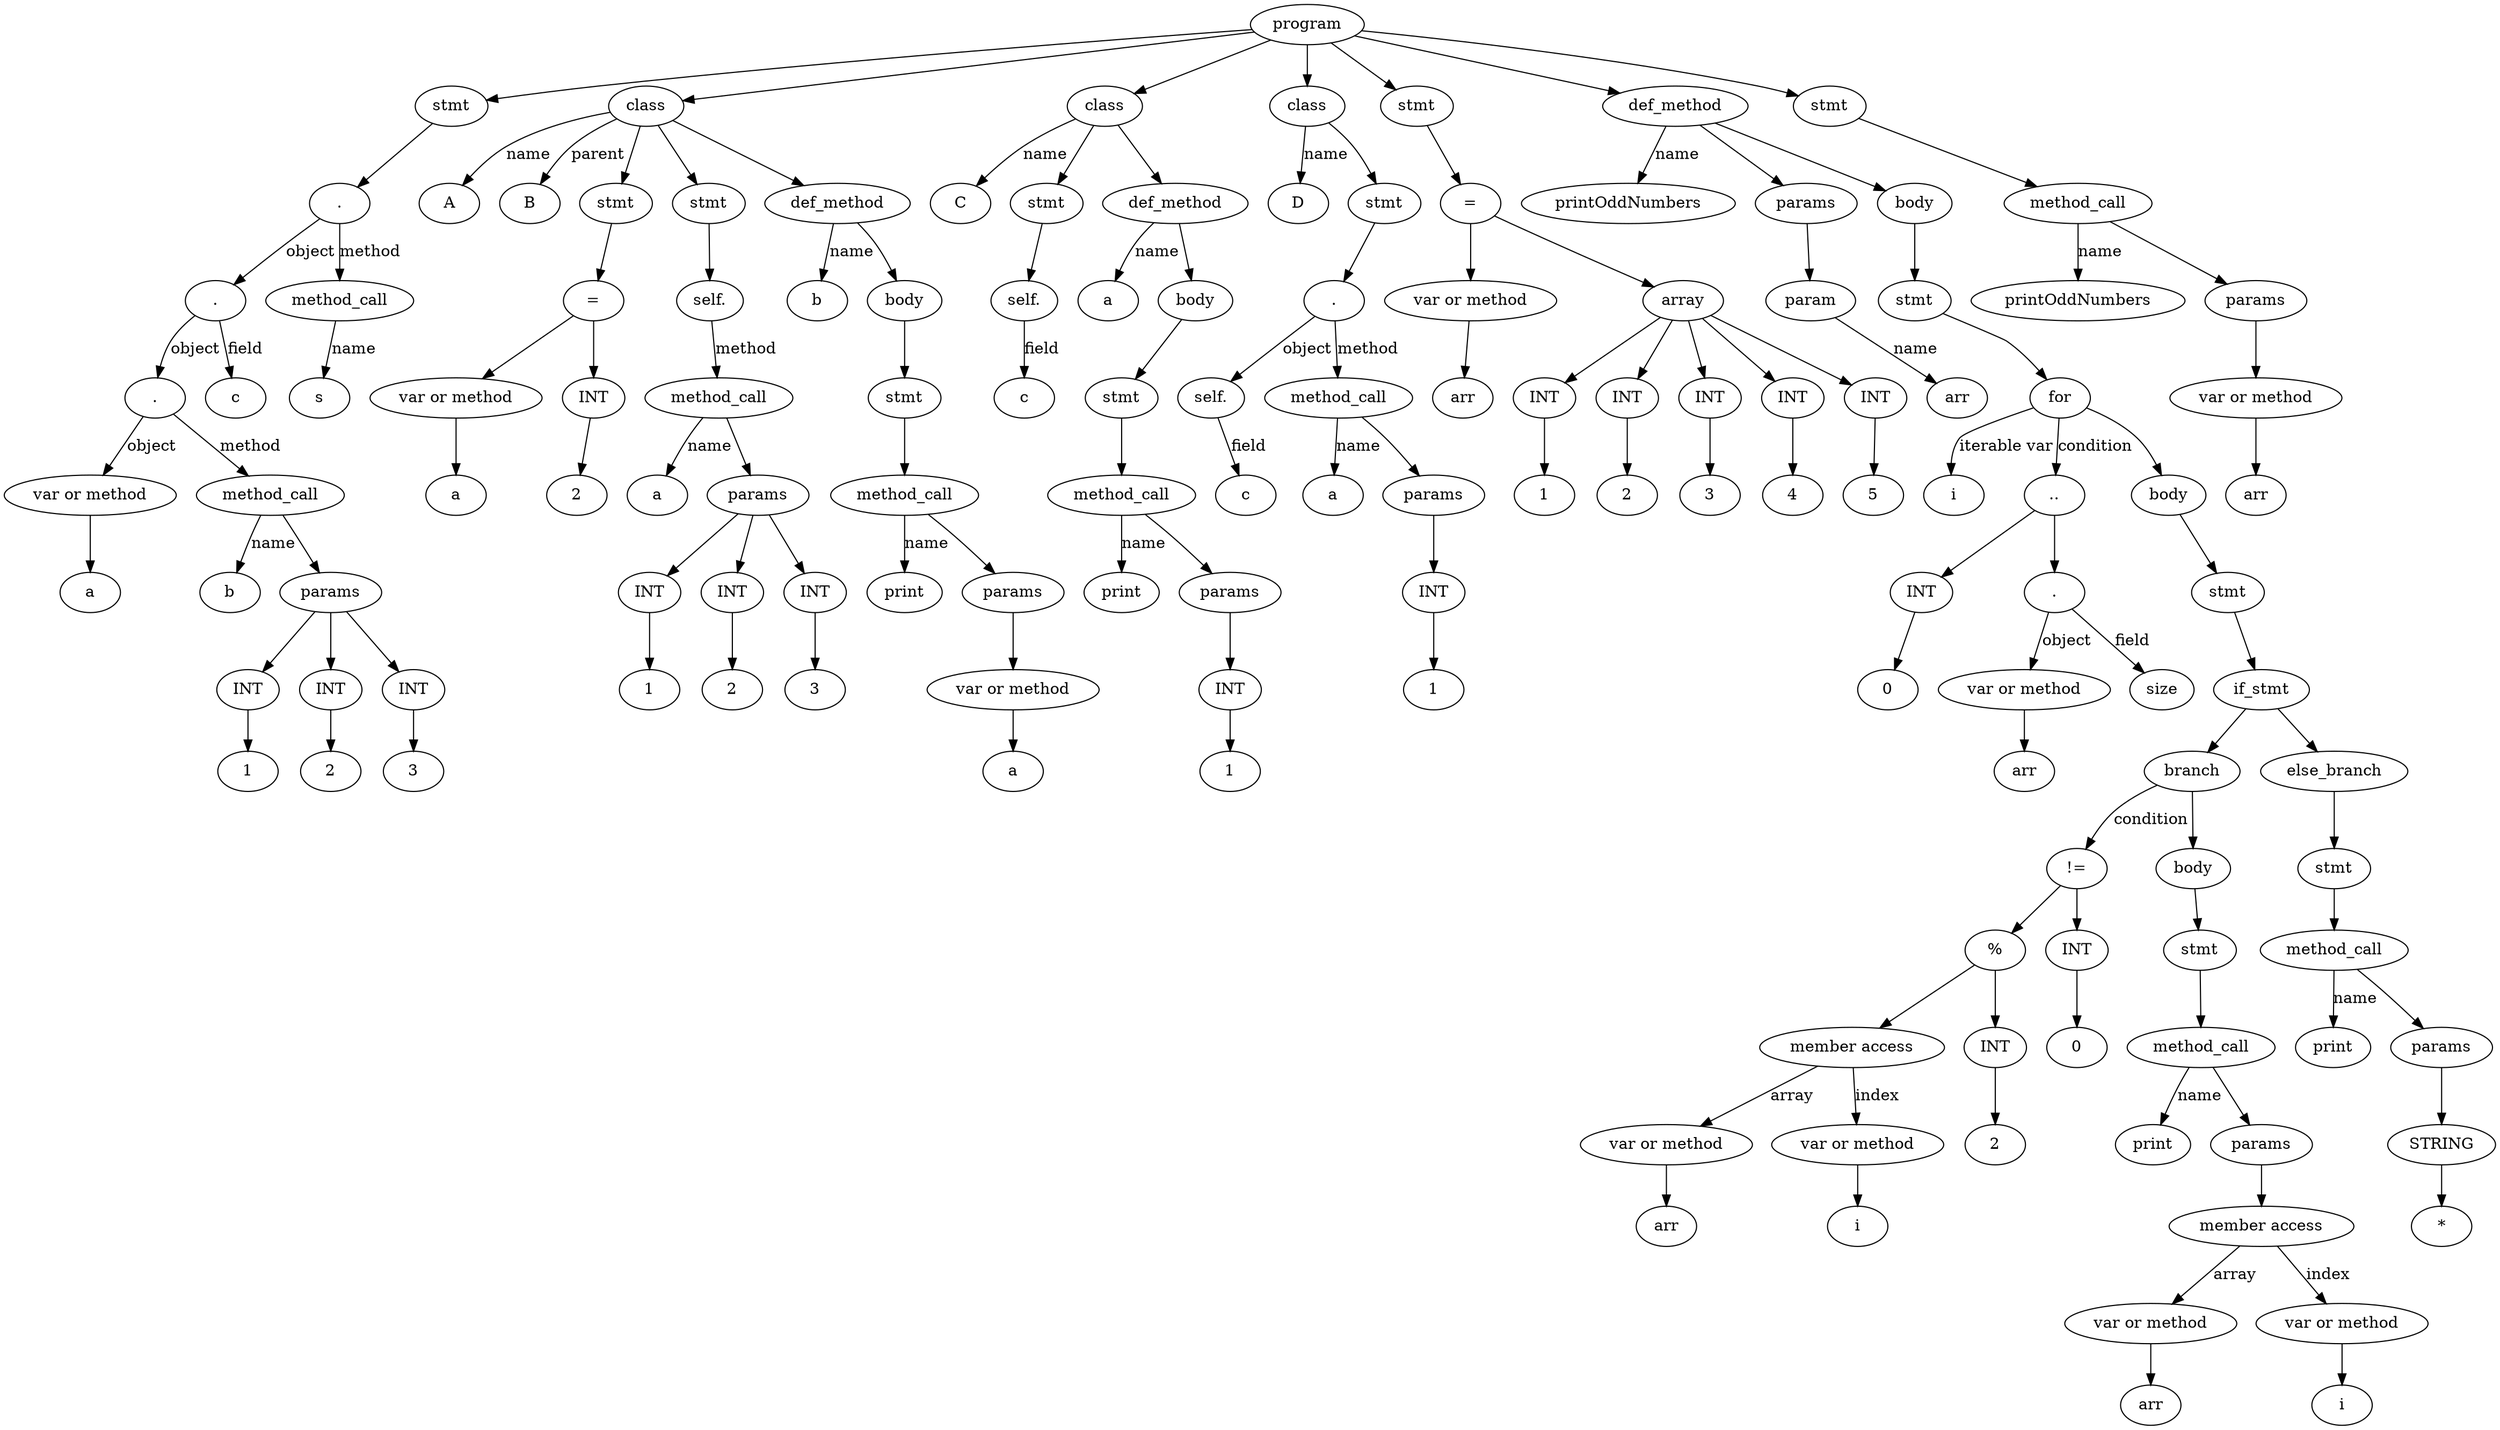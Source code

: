 digraph G {
Id01333E28 [label="program"]
Id01333258 [label="stmt"]
Id01333208 [label="."]Id01333438 [label="."]Id013331B8 [label="."]Id01333038 [label="var or method"]
IdVal01333038 [label="a"]
Id01333038->IdVal01333038
Id01333578 [label="method_call"]
IdMethodNameVal01333578 [label="b"]
Id01333578->IdMethodNameVal01333578 [label="name"]
Id01333108 [label="params"]
Id01333578->Id01333108
Id013330B8 [label="INT"]
IdVal013330B8 [label="1"]
Id013330B8->IdVal013330B8
Id01333108->Id013330B8
Id01333140 [label="INT"]
IdVal01333140 [label="2"]
Id01333140->IdVal01333140
Id01333108->Id01333140
Id01333848 [label="INT"]
IdVal01333848 [label="3"]
Id01333848->IdVal01333848
Id01333108->Id01333848
Id013331B8->Id01333038 [label = "object"]
Id013331B8->Id01333578 [label = "method"]
Id01333438->Id013331B8 [label = "object"]
Id0132DCB0 [label = "c"]
Id01333438->Id0132DCB0 [label = "field"]
Id01333348 [label="method_call"]
IdMethodNameVal01333348 [label="s"]
Id01333348->IdMethodNameVal01333348 [label="name"]
Id01333208->Id01333438 [label = "object"]
Id01333208->Id01333348 [label = "method"]
Id01333258->Id01333208
Id01333E28->Id01333258
Id01333C78 [label="class"]
IdName01333C78 [label="A"]
Id01333C78->IdName01333C78 [label="name"]
IdParent01333C78 [label="B"]
Id01333C78->IdParent01333C78 [label="parent"]
Id01333708 [label="stmt"]
Id013338E8 [label="="]
Id013332A8 [label="var or method"]
IdVal013332A8 [label="a"]
Id013332A8->IdVal013332A8
Id01333898 [label="INT"]
IdVal01333898 [label="2"]
Id01333898->IdVal01333898
Id013338E8->Id013332A8
Id013338E8->Id01333898
Id01333708->Id013338E8
Id01333C78->Id01333708
Id01333618 [label="stmt"]
Id013332F8 [label="self."]Id01333758 [label="method_call"]
IdMethodNameVal01333758 [label="a"]
Id01333758->IdMethodNameVal01333758 [label="name"]
Id01333A40 [label="params"]
Id01333758->Id01333A40
Id013335C8 [label="INT"]
IdVal013335C8 [label="1"]
Id013335C8->IdVal013335C8
Id01333A40->Id013335C8
Id01333488 [label="INT"]
IdVal01333488 [label="2"]
Id01333488->IdVal01333488
Id01333A40->Id01333488
Id013337A8 [label="INT"]
IdVal013337A8 [label="3"]
Id013337A8->IdVal013337A8
Id01333A40->Id013337A8
Id013332F8->Id01333758 [label = "method"]
Id01333618->Id013332F8
Id01333C78->Id01333618
Id01333BC0 [label="def_method"]
IdName01333BC0 [label="b"]
Id01333BC0->IdName01333BC0 [label = "name"]
Id01333B88 [label="body"]
Id01333398 [label="stmt"]
Id01333938 [label="method_call"]
IdMethodNameVal01333938 [label="print"]
Id01333938->IdMethodNameVal01333938 [label="name"]
Id01333B50 [label="params"]
Id01333938->Id01333B50
Id013337F8 [label="var or method"]
IdVal013337F8 [label="a"]
Id013337F8->IdVal013337F8
Id01333B50->Id013337F8
Id01333398->Id01333938
Id01333B88->Id01333398
Id01333BC0->Id01333B88
Id01333C78->Id01333BC0
Id01333E28->Id01333C78
Id013343F0 [label="class"]
IdName013343F0 [label="C"]
Id013343F0->IdName013343F0 [label="name"]
Id013334D8 [label="stmt"]
Id013333E8 [label="self."]Id01333E58 [label = "c"]
Id013333E8->Id01333E58 [label = "field"]
Id013334D8->Id013333E8
Id013343F0->Id013334D8
Id013343B8 [label="def_method"]
IdName013343B8 [label="a"]
Id013343B8->IdName013343B8 [label = "name"]
Id013341F8 [label="body"]
Id013336B8 [label="stmt"]
Id01333528 [label="method_call"]
IdMethodNameVal01333528 [label="print"]
Id01333528->IdMethodNameVal01333528 [label="name"]
Id013344D0 [label="params"]
Id01333528->Id013344D0
Id01333668 [label="INT"]
IdVal01333668 [label="1"]
Id01333668->IdVal01333668
Id013344D0->Id01333668
Id013336B8->Id01333528
Id013341F8->Id013336B8
Id013343B8->Id013341F8
Id013343F0->Id013343B8
Id01333E28->Id013343F0
Id01334188 [label="class"]
IdName01334188 [label="D"]
Id01334188->IdName01334188 [label="name"]
Id01334CC0 [label="stmt"]
Id013347C0 [label="."]Id01334BD0 [label="self."]Id01334068 [label = "c"]
Id01334BD0->Id01334068 [label = "field"]
Id01334810 [label="method_call"]
IdMethodNameVal01334810 [label="a"]
Id01334810->IdMethodNameVal01334810 [label="name"]
Id013342A0 [label="params"]
Id01334810->Id013342A0
Id01334C20 [label="INT"]
IdVal01334C20 [label="1"]
Id01334C20->IdVal01334C20
Id013342A0->Id01334C20
Id013347C0->Id01334BD0 [label = "object"]
Id013347C0->Id01334810 [label = "method"]
Id01334CC0->Id013347C0
Id01334188->Id01334CC0
Id01333E28->Id01334188
Id01334EF0 [label="stmt"]
Id01334E00 [label="="]
Id01334F40 [label="var or method"]
IdVal01334F40 [label="arr"]
Id01334F40->IdVal01334F40
Id01334A90 [label = "array"]
Id01334C70 [label="INT"]
IdVal01334C70 [label="1"]
Id01334C70->IdVal01334C70
Id01334A90->Id01334C70
Id01334860 [label="INT"]
IdVal01334860 [label="2"]
Id01334860->IdVal01334860
Id01334A90->Id01334860
Id013348B0 [label="INT"]
IdVal013348B0 [label="3"]
Id013348B0->IdVal013348B0
Id01334A90->Id013348B0
Id01334DB0 [label="INT"]
IdVal01334DB0 [label="4"]
Id01334DB0->IdVal01334DB0
Id01334A90->Id01334DB0
Id01334900 [label="INT"]
IdVal01334900 [label="5"]
Id01334900->IdVal01334900
Id01334A90->Id01334900
Id01334E00->Id01334F40
Id01334E00->Id01334A90
Id01334EF0->Id01334E00
Id01333E28->Id01334EF0
Id01336370 [label="def_method"]
IdName01336370 [label="printOddNumbers"]
Id01336370->IdName01336370 [label = "name"]
Id01334498 [label="params"]
Id01334460 [label="param"]
Id01334498->Id01334460
IdNameVal01334460 [label="arr"]
Id01334460->IdNameVal01334460 [label="name"]
Id01336370->Id01334498
Id01336338 [label="body"]
Id013353A0 [label="stmt"]
Id013364F8 [label="for"]
IdItersName013364F8 [label="i"]
Id013364F8->IdItersName013364F8  [label="iterable var"]
Id01334D10 [label=".."]
Id01334950 [label="INT"]
IdVal01334950 [label="0"]
Id01334950->IdVal01334950
Id01334AE0 [label="."]Id013349A0 [label="var or method"]
IdVal013349A0 [label="arr"]
Id013349A0->IdVal013349A0
Id01334AE0->Id013349A0 [label = "object"]
Id01334268 [label = "size"]
Id01334AE0->Id01334268 [label = "field"]
Id01334D10->Id01334950
Id01334D10->Id01334AE0
Id013364F8->Id01334D10  [label="condition"]
IdBody013364F8 [label="body"]
Id01335300 [label="stmt"]
Id01335E68 [label="if_stmt"]
Id01334348 [label="branch"]
Id01334F90 [label="!="]
Id01334630 [label="%"]
Id01334EA0 [label = "member access"]
Id01334D60 [label="var or method"]
IdVal01334D60 [label="arr"]
Id01334D60->IdVal01334D60
Id01334E50 [label="var or method"]
IdVal01334E50 [label="i"]
Id01334E50->IdVal01334E50
Id01334EA0->Id01334D60 [label = "array"]
Id01334EA0->Id01334E50 [label = "index"]
Id01334B30 [label="INT"]
IdVal01334B30 [label="2"]
Id01334B30->IdVal01334B30
Id01334630->Id01334EA0
Id01334630->Id01334B30
Id01334680 [label="INT"]
IdVal01334680 [label="0"]
Id01334680->IdVal01334680
Id01334F90->Id01334630
Id01334F90->Id01334680
Id01334348->Id01334F90  [label="condition"]
IdBody01334348 [label="body"]
Id013349F0 [label="stmt"]
Id01334720 [label="method_call"]
IdMethodNameVal01334720 [label="print"]
Id01334720->IdMethodNameVal01334720 [label="name"]
Id013342D8 [label="params"]
Id01334720->Id013342D8
Id013346D0 [label = "member access"]
Id01334B80 [label="var or method"]
IdVal01334B80 [label="arr"]
Id01334B80->IdVal01334B80
Id013345E0 [label="var or method"]
IdVal013345E0 [label="i"]
Id013345E0->IdVal013345E0
Id013346D0->Id01334B80 [label = "array"]
Id013346D0->Id013345E0 [label = "index"]
Id013342D8->Id013346D0
Id013349F0->Id01334720
IdBody01334348->Id013349F0
Id01334348->IdBody01334348
Id01335E68->Id01334348
IdElse013365A0 [label="else_branch"]
Id01334FE0 [label="stmt"]
Id01334770 [label="method_call"]
IdMethodNameVal01334770 [label="print"]
Id01334770->IdMethodNameVal01334770 [label="name"]
Id01336530 [label="params"]
Id01334770->Id01336530
Id01334A40 [label="STRING"]
IdVal01334A40 [label="*"]
Id01334A40->IdVal01334A40
Id01336530->Id01334A40
Id01334FE0->Id01334770
IdElse013365A0->Id01334FE0
Id01335E68->IdElse013365A0
Id01335300->Id01335E68
IdBody013364F8->Id01335300
Id013364F8->IdBody013364F8
Id013353A0->Id013364F8
Id01336338->Id013353A0
Id01336370->Id01336338
Id01333E28->Id01336370
Id013354E0 [label="stmt"]
Id01335440 [label="method_call"]
IdMethodNameVal01335440 [label="printOddNumbers"]
Id01335440->IdMethodNameVal01335440 [label="name"]
Id01335E30 [label="params"]
Id01335440->Id01335E30
Id013353F0 [label="var or method"]
IdVal013353F0 [label="arr"]
Id013353F0->IdVal013353F0
Id01335E30->Id013353F0
Id013354E0->Id01335440
Id01333E28->Id013354E0
}